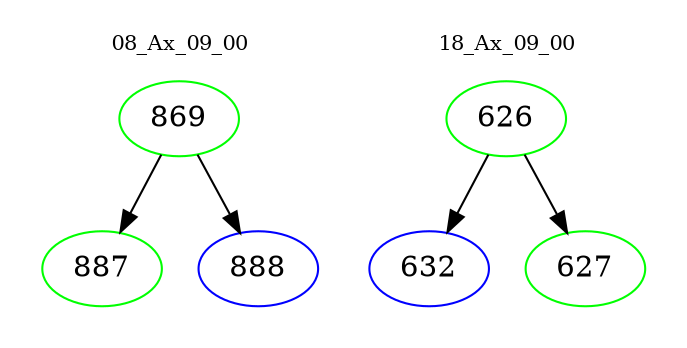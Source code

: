 digraph{
subgraph cluster_0 {
color = white
label = "08_Ax_09_00";
fontsize=10;
T0_869 [label="869", color="green"]
T0_869 -> T0_887 [color="black"]
T0_887 [label="887", color="green"]
T0_869 -> T0_888 [color="black"]
T0_888 [label="888", color="blue"]
}
subgraph cluster_1 {
color = white
label = "18_Ax_09_00";
fontsize=10;
T1_626 [label="626", color="green"]
T1_626 -> T1_632 [color="black"]
T1_632 [label="632", color="blue"]
T1_626 -> T1_627 [color="black"]
T1_627 [label="627", color="green"]
}
}
